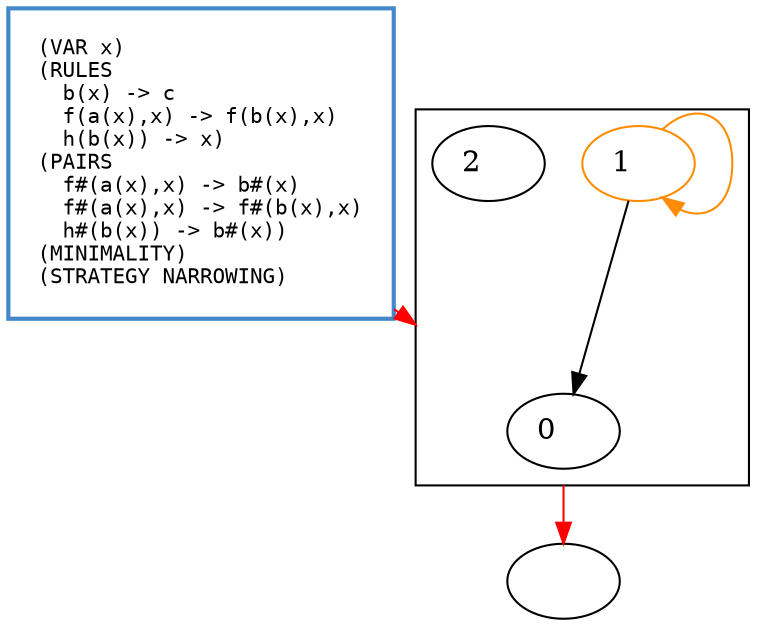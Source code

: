digraph G {
size="100,100";
compound=True;
n0[label="(VAR x)\l(RULES\l  b(x) -> c\l  f(a(x),x) -> f(b(x),x)\l  h(b(x)) -> x)\l(PAIRS\l  f#(a(x),x) -> b#(x)\l  f#(a(x),x) -> f#(b(x),x)\l  h#(b(x)) -> b#(x))\l(MINIMALITY)\l(STRATEGY NARROWING)\l",color="#4488C9",shape=box,style=bold,fontname=monospace,fontsize=10.0,margin="0.2,0.2"];
subgraph cluster_1 {
n2[label="0\l"];
n3[label="1\l",labelfontcolor="darkorange",color="darkorange"];
n4[label="2\l"];
n3 -> n2;
n3 -> n3[color="darkorange"];

}
n0 -> n2[lhead=cluster_1,color="red",color="red"];
n5[label=" \l"];
n2 -> n5[ltail=cluster_1,color="red",color="red",color="red"];

}
